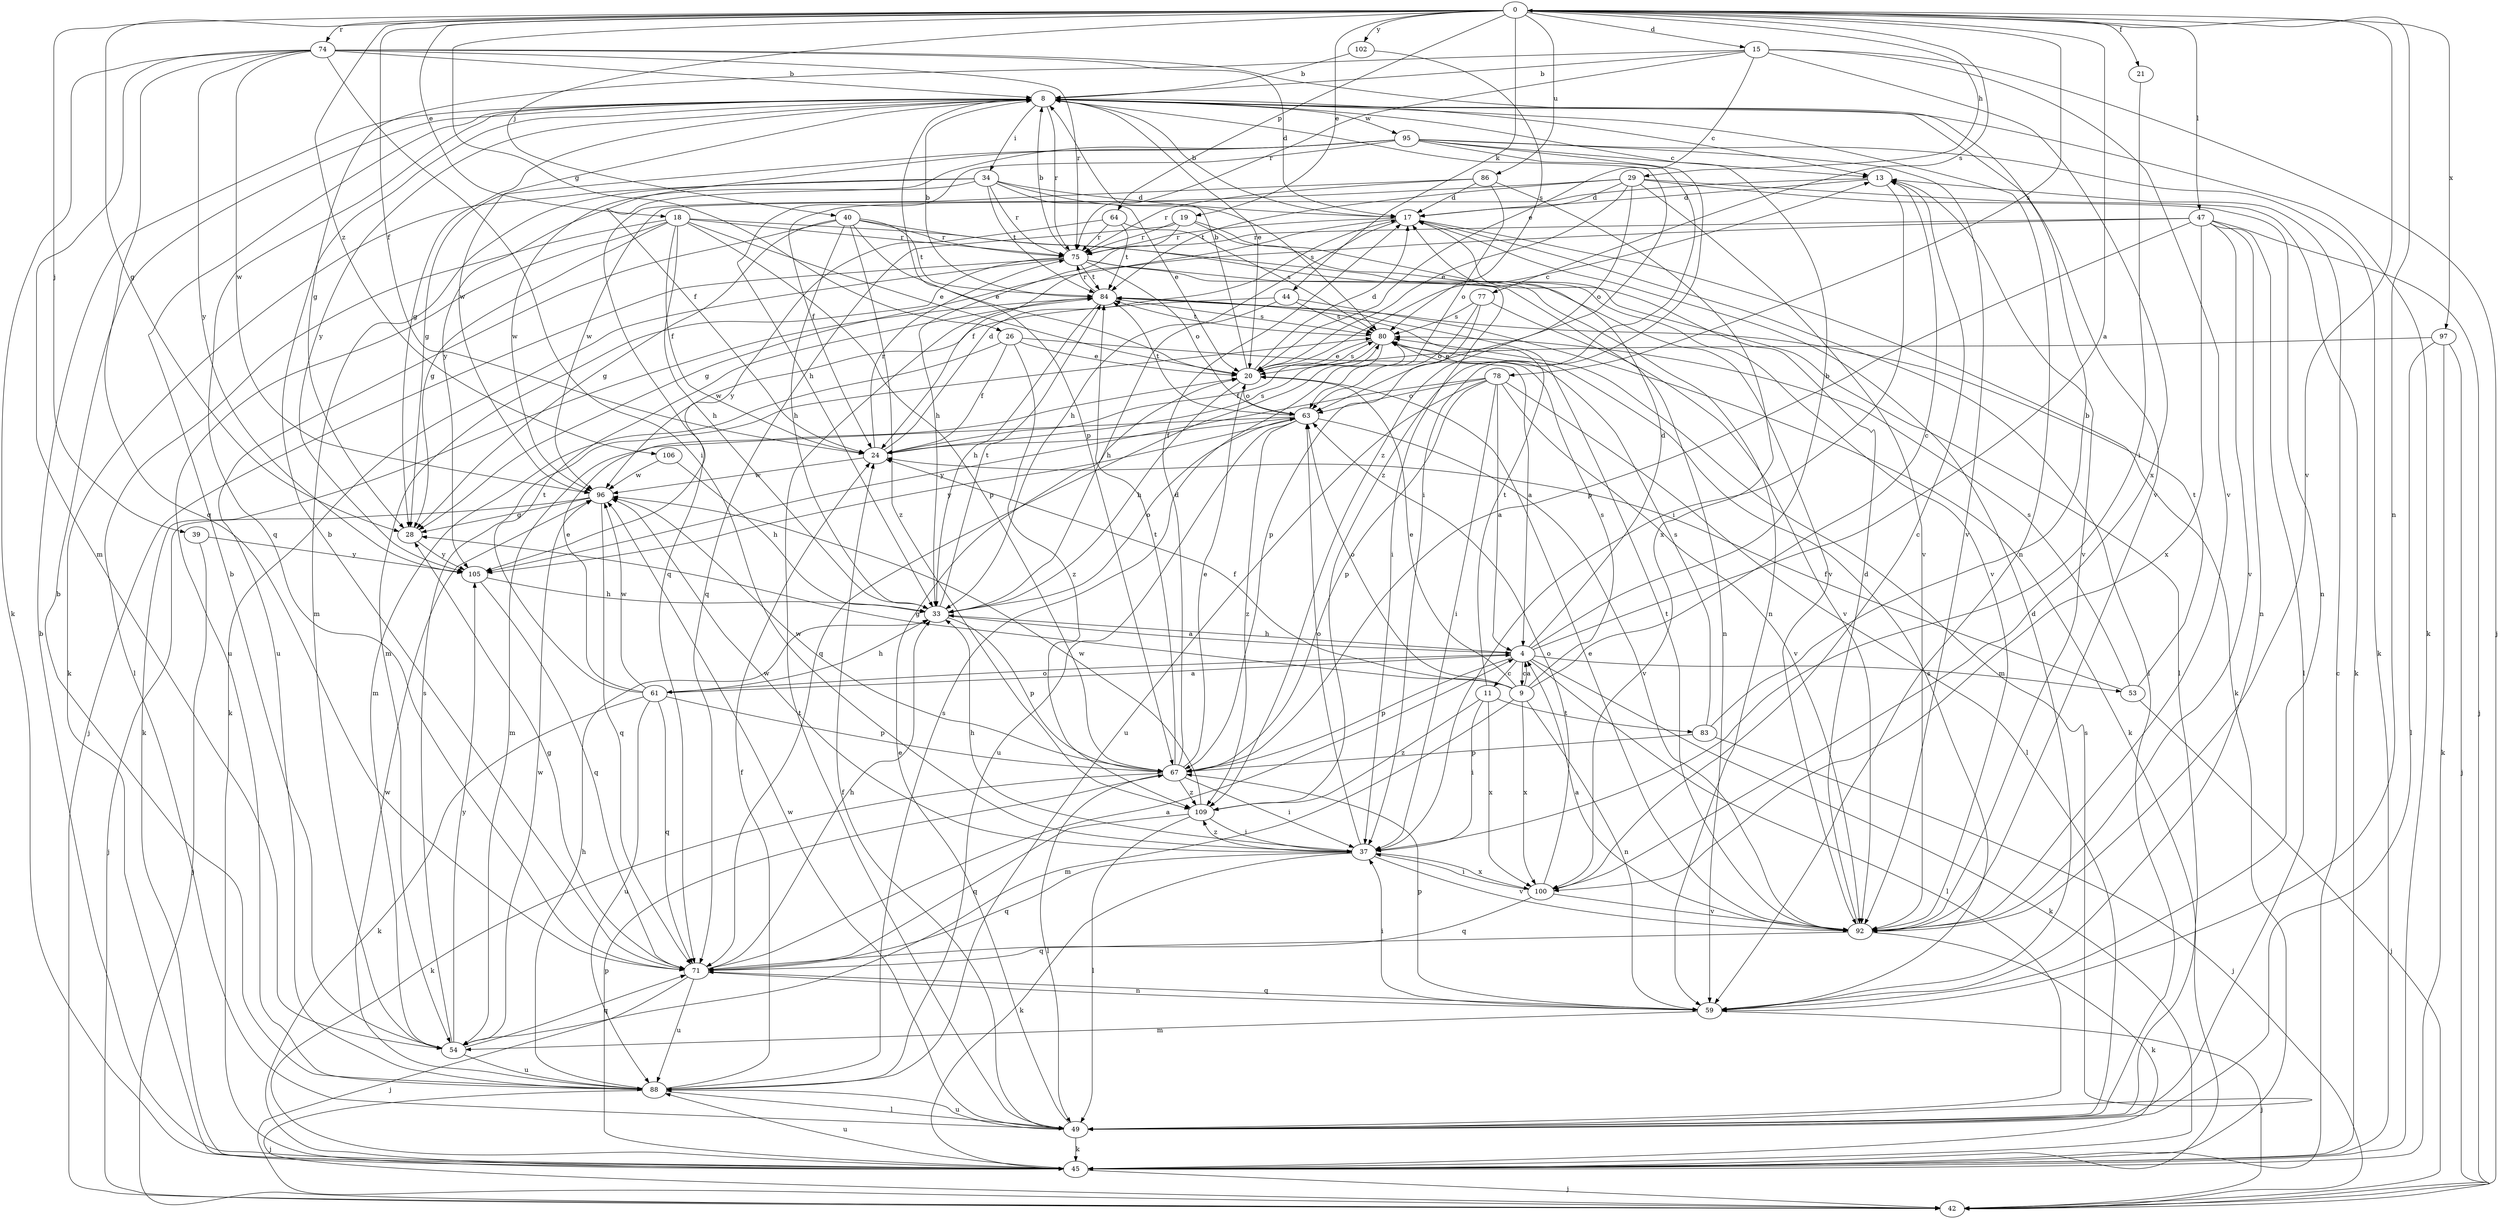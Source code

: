 strict digraph  {
0;
4;
8;
9;
11;
13;
15;
17;
18;
19;
20;
21;
24;
26;
28;
29;
33;
34;
37;
39;
40;
42;
44;
45;
47;
49;
53;
54;
59;
61;
63;
64;
67;
71;
74;
75;
77;
78;
80;
83;
84;
86;
88;
92;
95;
96;
97;
100;
102;
105;
106;
109;
0 -> 15  [label=d];
0 -> 18  [label=e];
0 -> 19  [label=e];
0 -> 21  [label=f];
0 -> 24  [label=f];
0 -> 26  [label=g];
0 -> 28  [label=g];
0 -> 29  [label=h];
0 -> 39  [label=j];
0 -> 40  [label=j];
0 -> 44  [label=k];
0 -> 47  [label=l];
0 -> 59  [label=n];
0 -> 64  [label=p];
0 -> 74  [label=r];
0 -> 77  [label=s];
0 -> 78  [label=s];
0 -> 86  [label=u];
0 -> 92  [label=v];
0 -> 97  [label=x];
0 -> 102  [label=y];
0 -> 106  [label=z];
4 -> 0  [label=a];
4 -> 8  [label=b];
4 -> 9  [label=c];
4 -> 11  [label=c];
4 -> 17  [label=d];
4 -> 33  [label=h];
4 -> 45  [label=k];
4 -> 49  [label=l];
4 -> 53  [label=m];
4 -> 61  [label=o];
4 -> 67  [label=p];
8 -> 13  [label=c];
8 -> 20  [label=e];
8 -> 28  [label=g];
8 -> 34  [label=i];
8 -> 45  [label=k];
8 -> 59  [label=n];
8 -> 67  [label=p];
8 -> 71  [label=q];
8 -> 75  [label=r];
8 -> 95  [label=w];
8 -> 96  [label=w];
8 -> 105  [label=y];
8 -> 109  [label=z];
9 -> 4  [label=a];
9 -> 13  [label=c];
9 -> 20  [label=e];
9 -> 24  [label=f];
9 -> 28  [label=g];
9 -> 54  [label=m];
9 -> 59  [label=n];
9 -> 63  [label=o];
9 -> 80  [label=s];
9 -> 100  [label=x];
11 -> 37  [label=i];
11 -> 83  [label=t];
11 -> 84  [label=t];
11 -> 100  [label=x];
11 -> 109  [label=z];
13 -> 17  [label=d];
13 -> 37  [label=i];
13 -> 92  [label=v];
13 -> 96  [label=w];
15 -> 8  [label=b];
15 -> 20  [label=e];
15 -> 28  [label=g];
15 -> 42  [label=j];
15 -> 75  [label=r];
15 -> 92  [label=v];
15 -> 100  [label=x];
17 -> 8  [label=b];
17 -> 24  [label=f];
17 -> 33  [label=h];
17 -> 45  [label=k];
17 -> 49  [label=l];
17 -> 75  [label=r];
18 -> 20  [label=e];
18 -> 24  [label=f];
18 -> 28  [label=g];
18 -> 33  [label=h];
18 -> 49  [label=l];
18 -> 67  [label=p];
18 -> 75  [label=r];
18 -> 88  [label=u];
18 -> 92  [label=v];
19 -> 33  [label=h];
19 -> 49  [label=l];
19 -> 71  [label=q];
19 -> 75  [label=r];
19 -> 92  [label=v];
20 -> 8  [label=b];
20 -> 13  [label=c];
20 -> 17  [label=d];
20 -> 33  [label=h];
20 -> 63  [label=o];
20 -> 80  [label=s];
21 -> 37  [label=i];
24 -> 17  [label=d];
24 -> 75  [label=r];
24 -> 80  [label=s];
24 -> 96  [label=w];
26 -> 4  [label=a];
26 -> 20  [label=e];
26 -> 24  [label=f];
26 -> 54  [label=m];
26 -> 109  [label=z];
28 -> 105  [label=y];
29 -> 17  [label=d];
29 -> 20  [label=e];
29 -> 24  [label=f];
29 -> 45  [label=k];
29 -> 59  [label=n];
29 -> 63  [label=o];
29 -> 84  [label=t];
29 -> 92  [label=v];
33 -> 4  [label=a];
33 -> 63  [label=o];
33 -> 67  [label=p];
33 -> 84  [label=t];
34 -> 17  [label=d];
34 -> 20  [label=e];
34 -> 45  [label=k];
34 -> 54  [label=m];
34 -> 75  [label=r];
34 -> 80  [label=s];
34 -> 84  [label=t];
34 -> 96  [label=w];
37 -> 33  [label=h];
37 -> 45  [label=k];
37 -> 63  [label=o];
37 -> 71  [label=q];
37 -> 92  [label=v];
37 -> 96  [label=w];
37 -> 100  [label=x];
37 -> 109  [label=z];
39 -> 42  [label=j];
39 -> 105  [label=y];
40 -> 20  [label=e];
40 -> 28  [label=g];
40 -> 33  [label=h];
40 -> 59  [label=n];
40 -> 75  [label=r];
40 -> 84  [label=t];
40 -> 88  [label=u];
40 -> 109  [label=z];
44 -> 33  [label=h];
44 -> 45  [label=k];
44 -> 80  [label=s];
44 -> 96  [label=w];
45 -> 8  [label=b];
45 -> 13  [label=c];
45 -> 42  [label=j];
45 -> 67  [label=p];
45 -> 88  [label=u];
47 -> 28  [label=g];
47 -> 42  [label=j];
47 -> 49  [label=l];
47 -> 59  [label=n];
47 -> 67  [label=p];
47 -> 75  [label=r];
47 -> 92  [label=v];
47 -> 100  [label=x];
49 -> 20  [label=e];
49 -> 24  [label=f];
49 -> 45  [label=k];
49 -> 80  [label=s];
49 -> 84  [label=t];
49 -> 88  [label=u];
49 -> 96  [label=w];
53 -> 24  [label=f];
53 -> 42  [label=j];
53 -> 80  [label=s];
53 -> 84  [label=t];
54 -> 8  [label=b];
54 -> 71  [label=q];
54 -> 80  [label=s];
54 -> 88  [label=u];
54 -> 96  [label=w];
54 -> 105  [label=y];
59 -> 17  [label=d];
59 -> 37  [label=i];
59 -> 42  [label=j];
59 -> 54  [label=m];
59 -> 67  [label=p];
59 -> 71  [label=q];
59 -> 80  [label=s];
61 -> 4  [label=a];
61 -> 20  [label=e];
61 -> 33  [label=h];
61 -> 45  [label=k];
61 -> 67  [label=p];
61 -> 71  [label=q];
61 -> 84  [label=t];
61 -> 88  [label=u];
61 -> 96  [label=w];
63 -> 24  [label=f];
63 -> 54  [label=m];
63 -> 84  [label=t];
63 -> 88  [label=u];
63 -> 92  [label=v];
63 -> 105  [label=y];
63 -> 109  [label=z];
64 -> 75  [label=r];
64 -> 80  [label=s];
64 -> 84  [label=t];
64 -> 105  [label=y];
67 -> 17  [label=d];
67 -> 20  [label=e];
67 -> 37  [label=i];
67 -> 45  [label=k];
67 -> 49  [label=l];
67 -> 84  [label=t];
67 -> 96  [label=w];
67 -> 109  [label=z];
71 -> 4  [label=a];
71 -> 8  [label=b];
71 -> 28  [label=g];
71 -> 33  [label=h];
71 -> 42  [label=j];
71 -> 59  [label=n];
71 -> 88  [label=u];
74 -> 8  [label=b];
74 -> 17  [label=d];
74 -> 37  [label=i];
74 -> 45  [label=k];
74 -> 54  [label=m];
74 -> 71  [label=q];
74 -> 75  [label=r];
74 -> 92  [label=v];
74 -> 96  [label=w];
74 -> 105  [label=y];
75 -> 8  [label=b];
75 -> 37  [label=i];
75 -> 42  [label=j];
75 -> 45  [label=k];
75 -> 54  [label=m];
75 -> 59  [label=n];
75 -> 63  [label=o];
75 -> 84  [label=t];
77 -> 63  [label=o];
77 -> 67  [label=p];
77 -> 80  [label=s];
77 -> 92  [label=v];
78 -> 4  [label=a];
78 -> 37  [label=i];
78 -> 49  [label=l];
78 -> 63  [label=o];
78 -> 67  [label=p];
78 -> 88  [label=u];
78 -> 92  [label=v];
78 -> 105  [label=y];
80 -> 20  [label=e];
80 -> 24  [label=f];
80 -> 71  [label=q];
80 -> 84  [label=t];
83 -> 8  [label=b];
83 -> 42  [label=j];
83 -> 67  [label=p];
83 -> 80  [label=s];
84 -> 8  [label=b];
84 -> 33  [label=h];
84 -> 45  [label=k];
84 -> 75  [label=r];
84 -> 80  [label=s];
86 -> 17  [label=d];
86 -> 63  [label=o];
86 -> 71  [label=q];
86 -> 75  [label=r];
86 -> 100  [label=x];
88 -> 8  [label=b];
88 -> 24  [label=f];
88 -> 33  [label=h];
88 -> 42  [label=j];
88 -> 49  [label=l];
88 -> 80  [label=s];
88 -> 96  [label=w];
92 -> 4  [label=a];
92 -> 17  [label=d];
92 -> 20  [label=e];
92 -> 45  [label=k];
92 -> 71  [label=q];
92 -> 84  [label=t];
95 -> 13  [label=c];
95 -> 24  [label=f];
95 -> 28  [label=g];
95 -> 33  [label=h];
95 -> 37  [label=i];
95 -> 45  [label=k];
95 -> 92  [label=v];
95 -> 105  [label=y];
95 -> 109  [label=z];
96 -> 28  [label=g];
96 -> 42  [label=j];
96 -> 71  [label=q];
97 -> 20  [label=e];
97 -> 42  [label=j];
97 -> 45  [label=k];
97 -> 49  [label=l];
100 -> 13  [label=c];
100 -> 37  [label=i];
100 -> 63  [label=o];
100 -> 71  [label=q];
100 -> 92  [label=v];
102 -> 8  [label=b];
102 -> 80  [label=s];
105 -> 33  [label=h];
105 -> 71  [label=q];
106 -> 33  [label=h];
106 -> 96  [label=w];
109 -> 37  [label=i];
109 -> 49  [label=l];
109 -> 71  [label=q];
109 -> 96  [label=w];
}
